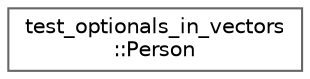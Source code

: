 digraph "类继承关系图"
{
 // LATEX_PDF_SIZE
  bgcolor="transparent";
  edge [fontname=Helvetica,fontsize=10,labelfontname=Helvetica,labelfontsize=10];
  node [fontname=Helvetica,fontsize=10,shape=box,height=0.2,width=0.4];
  rankdir="LR";
  Node0 [id="Node000000",label="test_optionals_in_vectors\l::Person",height=0.2,width=0.4,color="grey40", fillcolor="white", style="filled",URL="$structtest__optionals__in__vectors_1_1_person.html",tooltip=" "];
}
